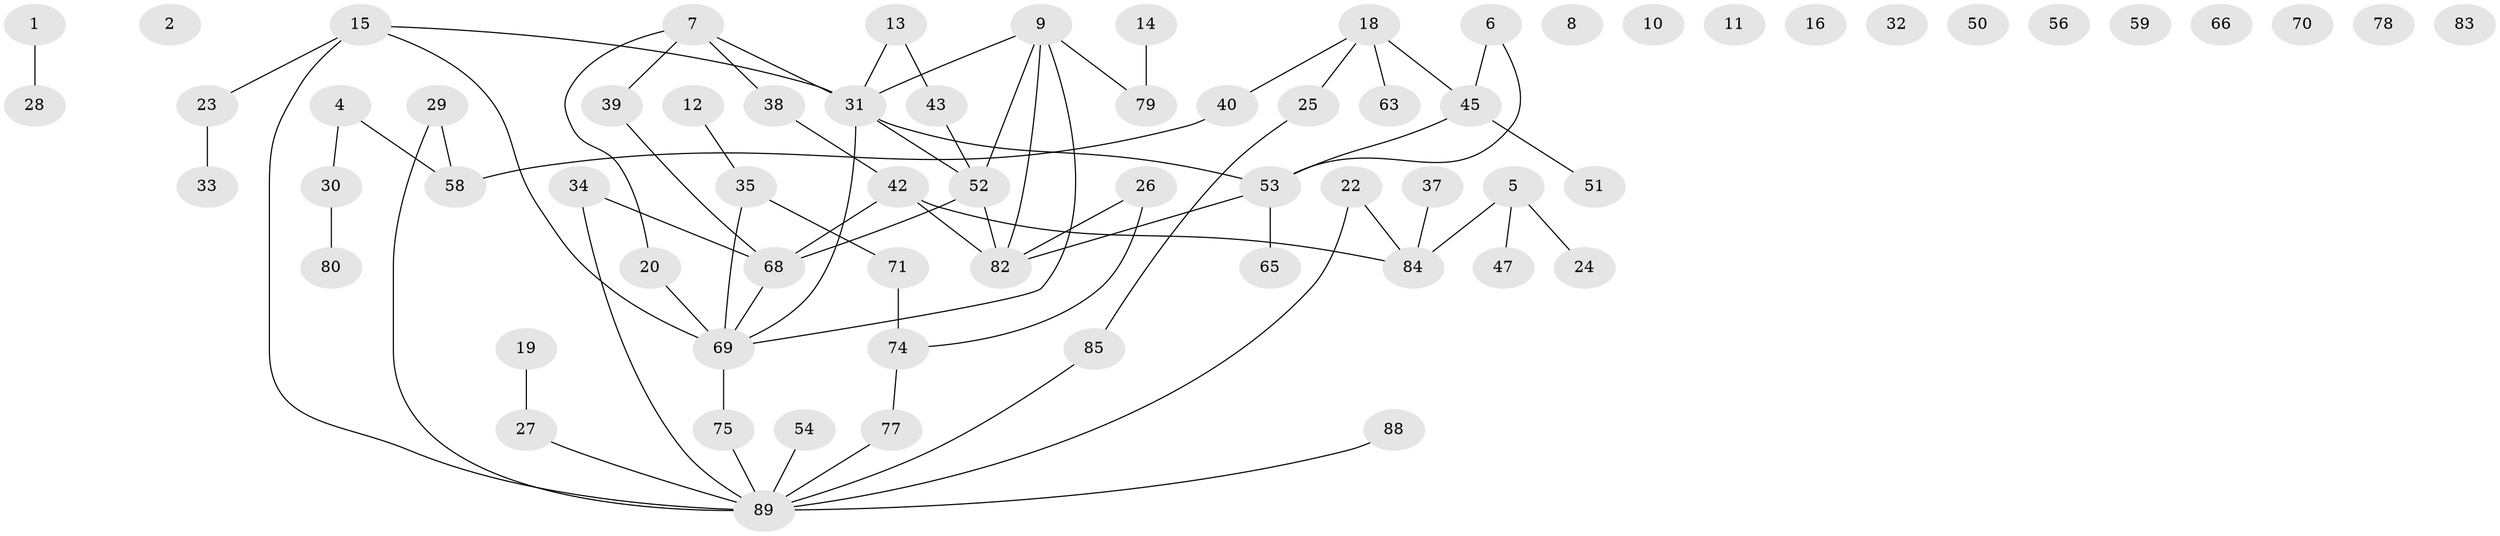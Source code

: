 // Generated by graph-tools (version 1.1) at 2025/23/03/03/25 07:23:27]
// undirected, 67 vertices, 71 edges
graph export_dot {
graph [start="1"]
  node [color=gray90,style=filled];
  1 [super="+3"];
  2;
  4;
  5 [super="+60"];
  6 [super="+61"];
  7 [super="+67"];
  8;
  9 [super="+21"];
  10;
  11;
  12 [super="+46"];
  13 [super="+90"];
  14 [super="+96"];
  15 [super="+17"];
  16;
  18 [super="+41"];
  19;
  20;
  22 [super="+73"];
  23 [super="+62"];
  24;
  25;
  26;
  27 [super="+44"];
  28;
  29 [super="+57"];
  30 [super="+76"];
  31 [super="+81"];
  32;
  33 [super="+48"];
  34;
  35 [super="+36"];
  37;
  38 [super="+55"];
  39;
  40;
  42 [super="+86"];
  43;
  45 [super="+64"];
  47 [super="+49"];
  50;
  51;
  52 [super="+95"];
  53;
  54;
  56;
  58 [super="+94"];
  59;
  63;
  65;
  66;
  68 [super="+72"];
  69 [super="+87"];
  70;
  71;
  74 [super="+92"];
  75;
  77;
  78;
  79;
  80;
  82 [super="+91"];
  83;
  84 [super="+93"];
  85;
  88;
  89 [super="+97"];
  1 -- 28;
  4 -- 58;
  4 -- 30;
  5 -- 24;
  5 -- 84;
  5 -- 47;
  6 -- 45;
  6 -- 53;
  7 -- 20;
  7 -- 39;
  7 -- 31;
  7 -- 38;
  9 -- 69;
  9 -- 79;
  9 -- 82;
  9 -- 31;
  9 -- 52;
  12 -- 35;
  13 -- 43;
  13 -- 31;
  14 -- 79;
  15 -- 23;
  15 -- 31;
  15 -- 89;
  15 -- 69;
  18 -- 40;
  18 -- 63;
  18 -- 25;
  18 -- 45;
  19 -- 27;
  20 -- 69;
  22 -- 89;
  22 -- 84;
  23 -- 33;
  25 -- 85;
  26 -- 74;
  26 -- 82;
  27 -- 89;
  29 -- 89;
  29 -- 58;
  30 -- 80;
  31 -- 53;
  31 -- 69;
  31 -- 52;
  34 -- 89;
  34 -- 68;
  35 -- 71;
  35 -- 69;
  37 -- 84;
  38 -- 42;
  39 -- 68;
  40 -- 58;
  42 -- 84;
  42 -- 68;
  42 -- 82;
  43 -- 52;
  45 -- 53;
  45 -- 51;
  52 -- 68;
  52 -- 82 [weight=2];
  53 -- 65;
  53 -- 82;
  54 -- 89;
  68 -- 69;
  69 -- 75;
  71 -- 74;
  74 -- 77;
  75 -- 89;
  77 -- 89;
  85 -- 89;
  88 -- 89;
}
